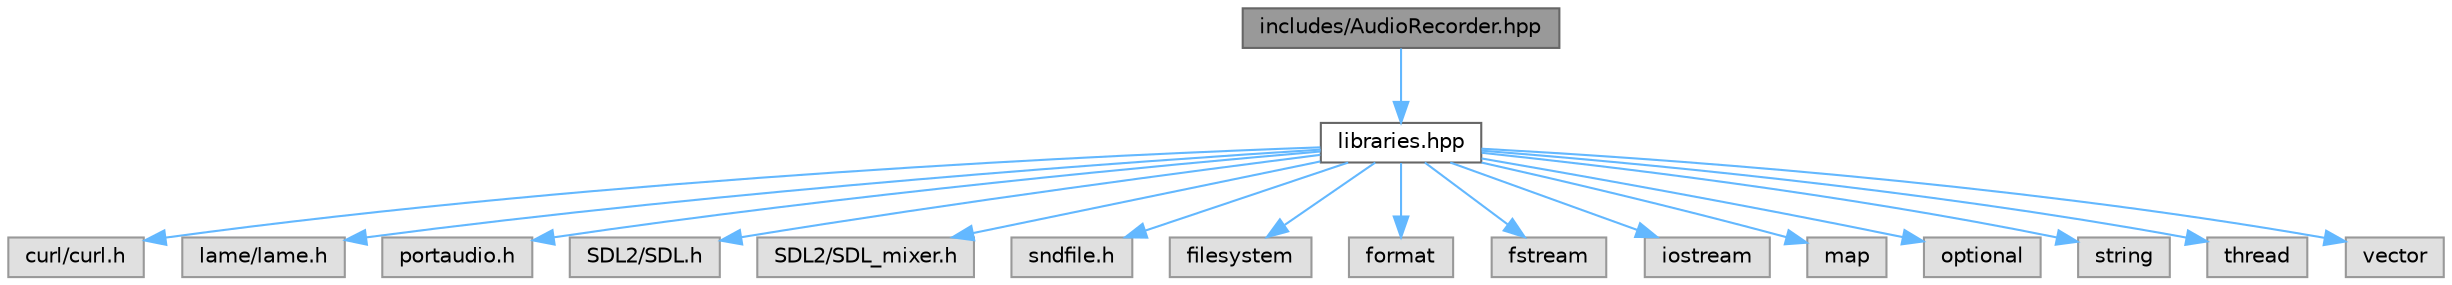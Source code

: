 digraph "includes/AudioRecorder.hpp"
{
 // LATEX_PDF_SIZE
  bgcolor="transparent";
  edge [fontname=Helvetica,fontsize=10,labelfontname=Helvetica,labelfontsize=10];
  node [fontname=Helvetica,fontsize=10,shape=box,height=0.2,width=0.4];
  Node1 [id="Node000001",label="includes/AudioRecorder.hpp",height=0.2,width=0.4,color="gray40", fillcolor="grey60", style="filled", fontcolor="black",tooltip="Declaration of the AudioRecorder class."];
  Node1 -> Node2 [id="edge17_Node000001_Node000002",color="steelblue1",style="solid",tooltip=" "];
  Node2 [id="Node000002",label="libraries.hpp",height=0.2,width=0.4,color="grey40", fillcolor="white", style="filled",URL="$libraries_8hpp_source.html",tooltip=" "];
  Node2 -> Node3 [id="edge18_Node000002_Node000003",color="steelblue1",style="solid",tooltip=" "];
  Node3 [id="Node000003",label="curl/curl.h",height=0.2,width=0.4,color="grey60", fillcolor="#E0E0E0", style="filled",tooltip=" "];
  Node2 -> Node4 [id="edge19_Node000002_Node000004",color="steelblue1",style="solid",tooltip=" "];
  Node4 [id="Node000004",label="lame/lame.h",height=0.2,width=0.4,color="grey60", fillcolor="#E0E0E0", style="filled",tooltip=" "];
  Node2 -> Node5 [id="edge20_Node000002_Node000005",color="steelblue1",style="solid",tooltip=" "];
  Node5 [id="Node000005",label="portaudio.h",height=0.2,width=0.4,color="grey60", fillcolor="#E0E0E0", style="filled",tooltip=" "];
  Node2 -> Node6 [id="edge21_Node000002_Node000006",color="steelblue1",style="solid",tooltip=" "];
  Node6 [id="Node000006",label="SDL2/SDL.h",height=0.2,width=0.4,color="grey60", fillcolor="#E0E0E0", style="filled",tooltip=" "];
  Node2 -> Node7 [id="edge22_Node000002_Node000007",color="steelblue1",style="solid",tooltip=" "];
  Node7 [id="Node000007",label="SDL2/SDL_mixer.h",height=0.2,width=0.4,color="grey60", fillcolor="#E0E0E0", style="filled",tooltip=" "];
  Node2 -> Node8 [id="edge23_Node000002_Node000008",color="steelblue1",style="solid",tooltip=" "];
  Node8 [id="Node000008",label="sndfile.h",height=0.2,width=0.4,color="grey60", fillcolor="#E0E0E0", style="filled",tooltip=" "];
  Node2 -> Node9 [id="edge24_Node000002_Node000009",color="steelblue1",style="solid",tooltip=" "];
  Node9 [id="Node000009",label="filesystem",height=0.2,width=0.4,color="grey60", fillcolor="#E0E0E0", style="filled",tooltip=" "];
  Node2 -> Node10 [id="edge25_Node000002_Node000010",color="steelblue1",style="solid",tooltip=" "];
  Node10 [id="Node000010",label="format",height=0.2,width=0.4,color="grey60", fillcolor="#E0E0E0", style="filled",tooltip=" "];
  Node2 -> Node11 [id="edge26_Node000002_Node000011",color="steelblue1",style="solid",tooltip=" "];
  Node11 [id="Node000011",label="fstream",height=0.2,width=0.4,color="grey60", fillcolor="#E0E0E0", style="filled",tooltip=" "];
  Node2 -> Node12 [id="edge27_Node000002_Node000012",color="steelblue1",style="solid",tooltip=" "];
  Node12 [id="Node000012",label="iostream",height=0.2,width=0.4,color="grey60", fillcolor="#E0E0E0", style="filled",tooltip=" "];
  Node2 -> Node13 [id="edge28_Node000002_Node000013",color="steelblue1",style="solid",tooltip=" "];
  Node13 [id="Node000013",label="map",height=0.2,width=0.4,color="grey60", fillcolor="#E0E0E0", style="filled",tooltip=" "];
  Node2 -> Node14 [id="edge29_Node000002_Node000014",color="steelblue1",style="solid",tooltip=" "];
  Node14 [id="Node000014",label="optional",height=0.2,width=0.4,color="grey60", fillcolor="#E0E0E0", style="filled",tooltip=" "];
  Node2 -> Node15 [id="edge30_Node000002_Node000015",color="steelblue1",style="solid",tooltip=" "];
  Node15 [id="Node000015",label="string",height=0.2,width=0.4,color="grey60", fillcolor="#E0E0E0", style="filled",tooltip=" "];
  Node2 -> Node16 [id="edge31_Node000002_Node000016",color="steelblue1",style="solid",tooltip=" "];
  Node16 [id="Node000016",label="thread",height=0.2,width=0.4,color="grey60", fillcolor="#E0E0E0", style="filled",tooltip=" "];
  Node2 -> Node17 [id="edge32_Node000002_Node000017",color="steelblue1",style="solid",tooltip=" "];
  Node17 [id="Node000017",label="vector",height=0.2,width=0.4,color="grey60", fillcolor="#E0E0E0", style="filled",tooltip=" "];
}
